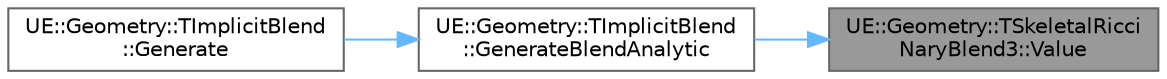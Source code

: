 digraph "UE::Geometry::TSkeletalRicciNaryBlend3::Value"
{
 // INTERACTIVE_SVG=YES
 // LATEX_PDF_SIZE
  bgcolor="transparent";
  edge [fontname=Helvetica,fontsize=10,labelfontname=Helvetica,labelfontsize=10];
  node [fontname=Helvetica,fontsize=10,shape=box,height=0.2,width=0.4];
  rankdir="RL";
  Node1 [id="Node000001",label="UE::Geometry::TSkeletalRicci\lNaryBlend3::Value",height=0.2,width=0.4,color="gray40", fillcolor="grey60", style="filled", fontcolor="black",tooltip=" "];
  Node1 -> Node2 [id="edge1_Node000001_Node000002",dir="back",color="steelblue1",style="solid",tooltip=" "];
  Node2 [id="Node000002",label="UE::Geometry::TImplicitBlend\l::GenerateBlendAnalytic",height=0.2,width=0.4,color="grey40", fillcolor="white", style="filled",URL="$d8/de6/classUE_1_1Geometry_1_1TImplicitBlend.html#abdce72be26126d5ded02fe7e29832f77",tooltip=" "];
  Node2 -> Node3 [id="edge2_Node000002_Node000003",dir="back",color="steelblue1",style="solid",tooltip=" "];
  Node3 [id="Node000003",label="UE::Geometry::TImplicitBlend\l::Generate",height=0.2,width=0.4,color="grey40", fillcolor="white", style="filled",URL="$d8/de6/classUE_1_1Geometry_1_1TImplicitBlend.html#a0ba1237734b4599aab6226b76ccf45cc",tooltip=" "];
}
